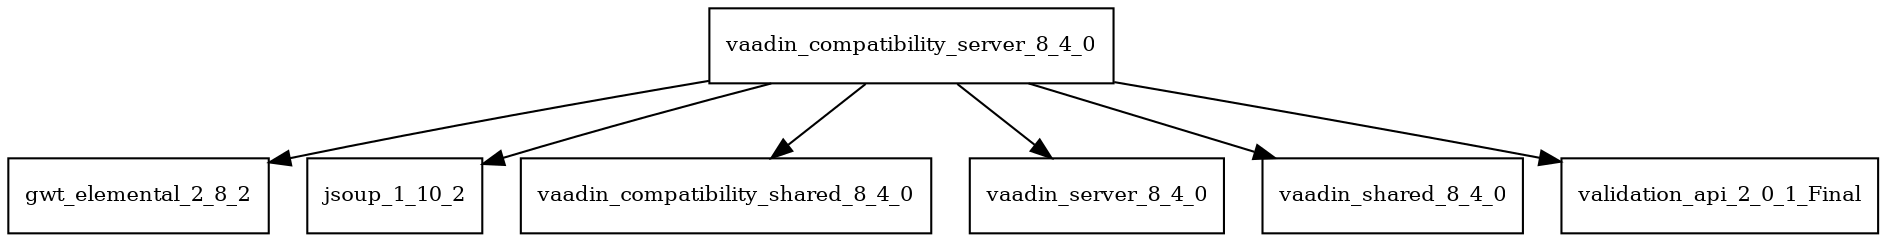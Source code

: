 digraph vaadin_compatibility_server_8_4_0_dependencies {
  node [shape = box, fontsize=10.0];
  vaadin_compatibility_server_8_4_0 -> gwt_elemental_2_8_2;
  vaadin_compatibility_server_8_4_0 -> jsoup_1_10_2;
  vaadin_compatibility_server_8_4_0 -> vaadin_compatibility_shared_8_4_0;
  vaadin_compatibility_server_8_4_0 -> vaadin_server_8_4_0;
  vaadin_compatibility_server_8_4_0 -> vaadin_shared_8_4_0;
  vaadin_compatibility_server_8_4_0 -> validation_api_2_0_1_Final;
}
